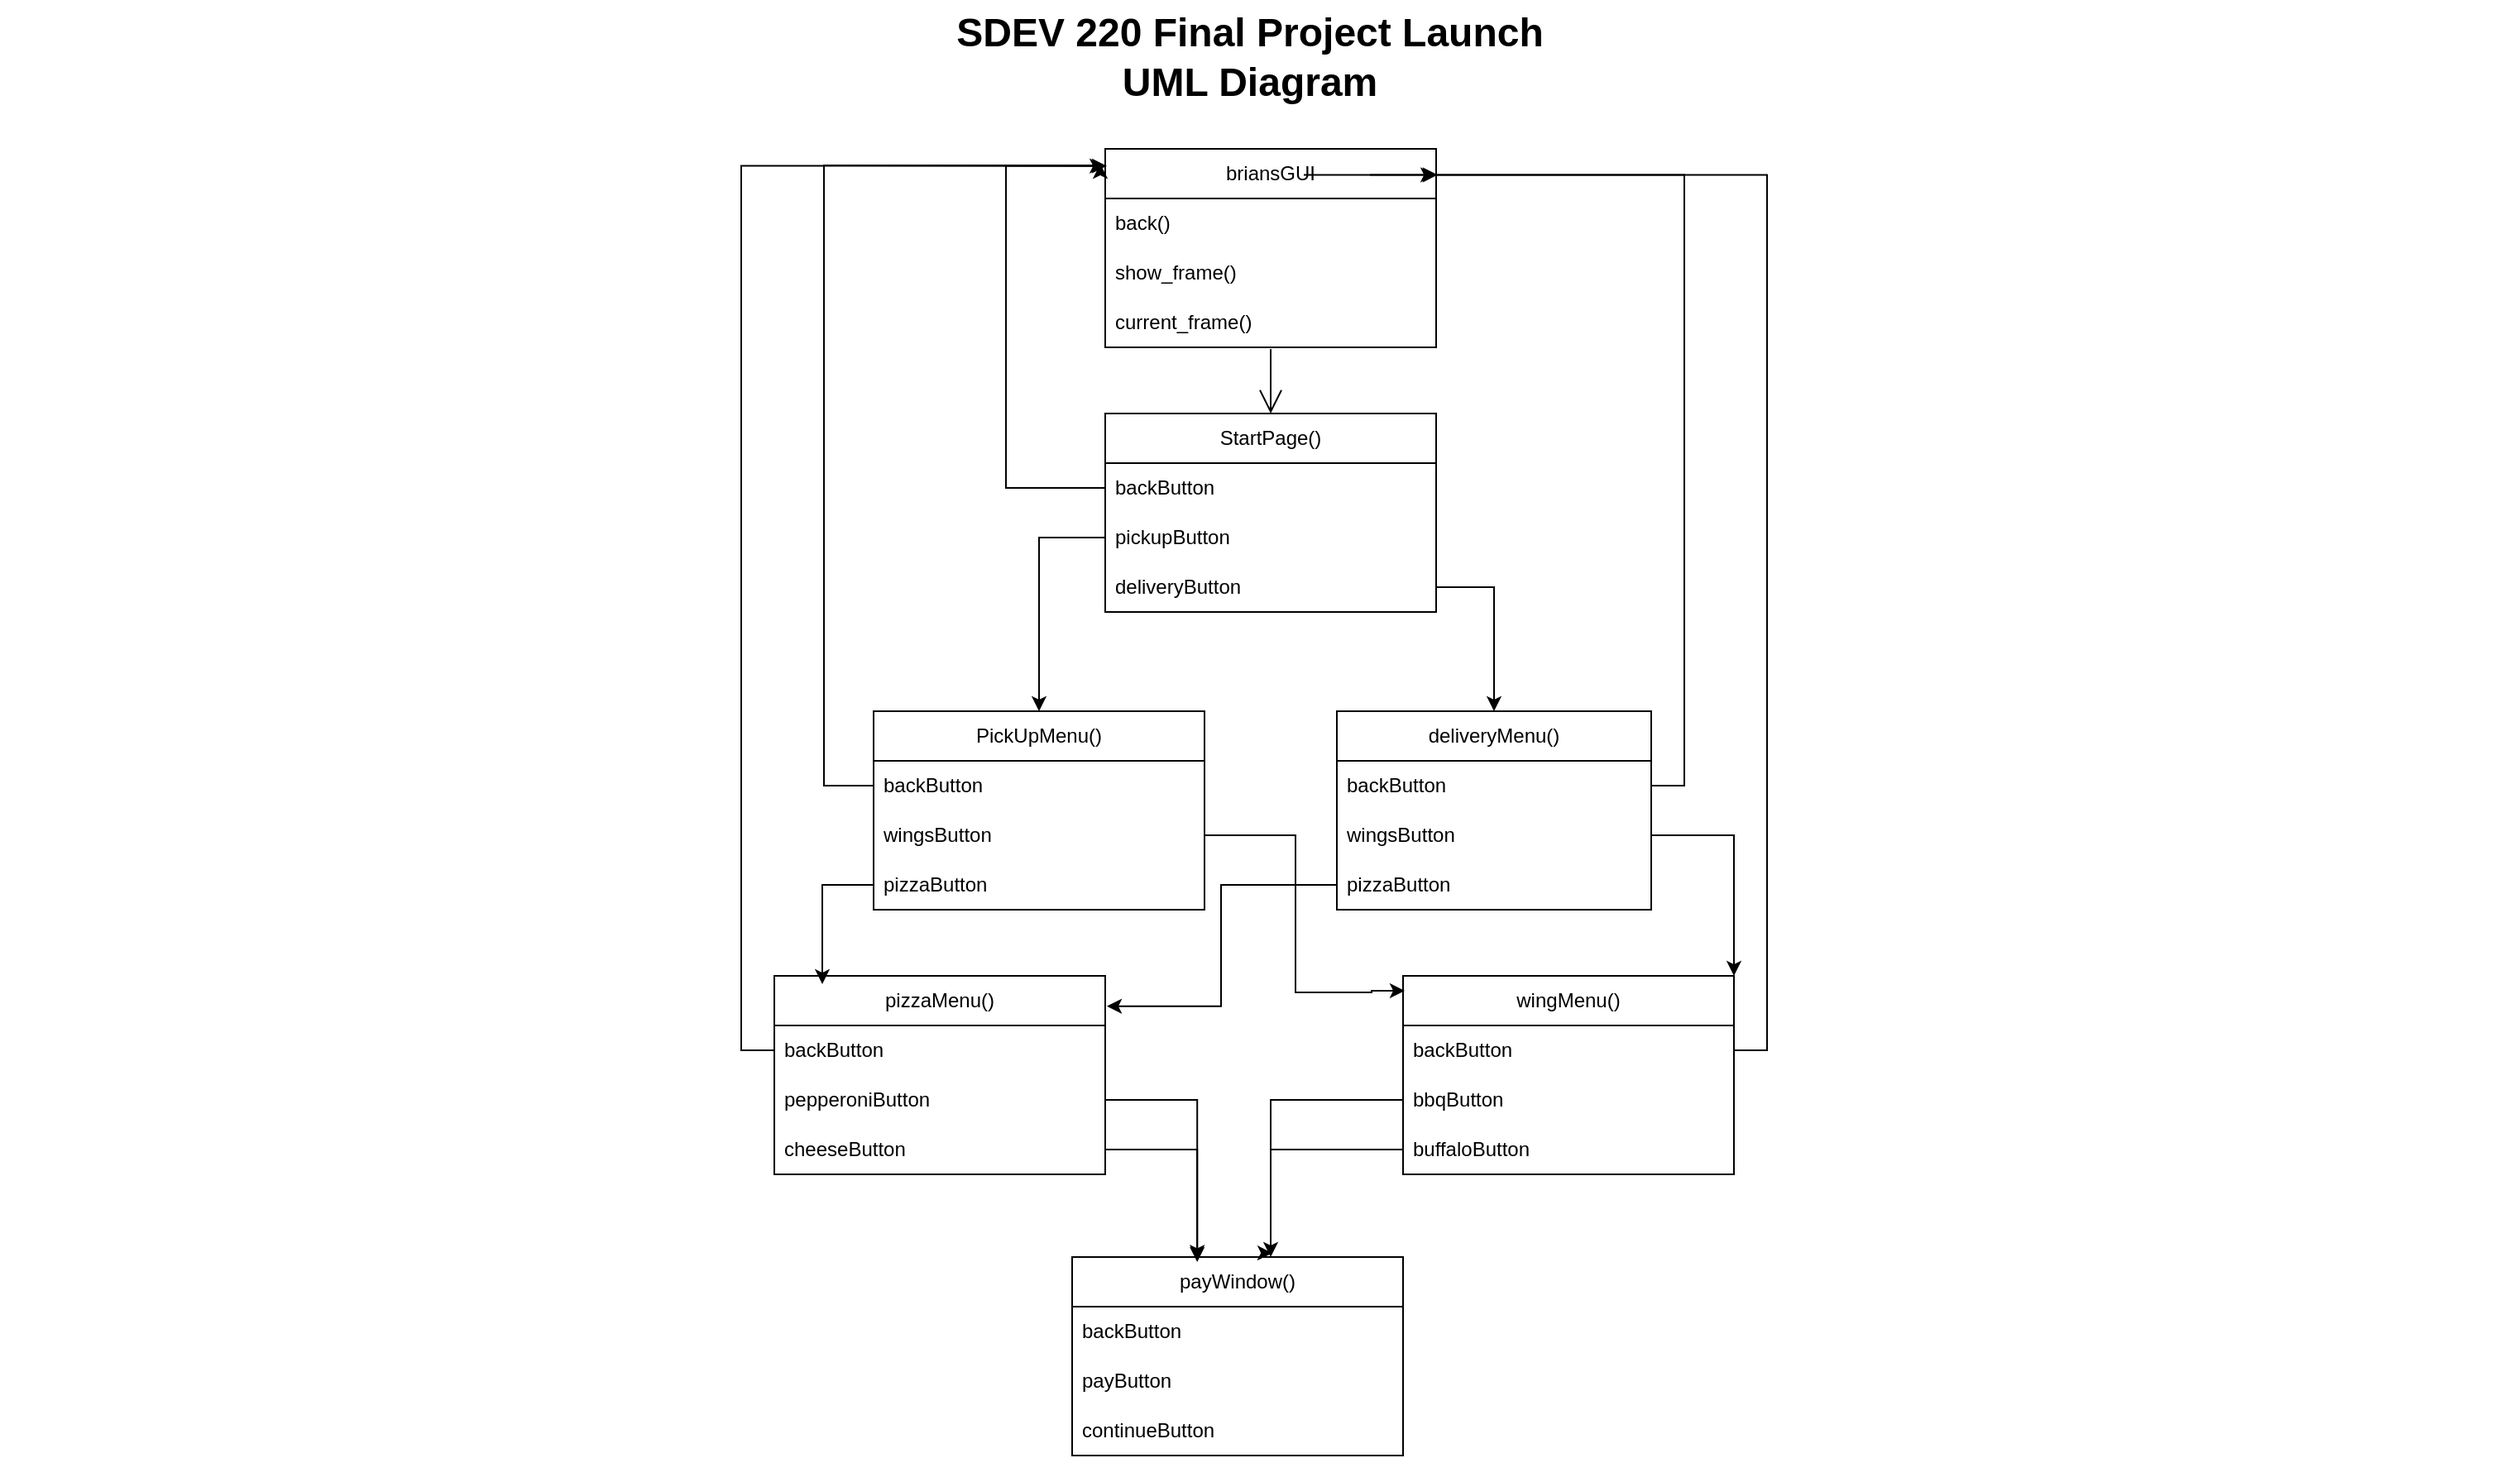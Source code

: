 <mxfile version="24.7.17">
  <diagram name="Page-1" id="929967ad-93f9-6ef4-fab6-5d389245f69c">
    <mxGraphModel dx="949" dy="1103" grid="1" gridSize="10" guides="1" tooltips="1" connect="1" arrows="1" fold="1" page="1" pageScale="1.5" pageWidth="1169" pageHeight="826" background="none" math="0" shadow="0">
      <root>
        <mxCell id="0" style=";html=1;" />
        <mxCell id="1" style=";html=1;" parent="0" />
        <mxCell id="1672d66443f91eb5-23" value="SDEV 220 Final Project Launch" style="text;strokeColor=none;fillColor=none;html=1;fontSize=24;fontStyle=1;verticalAlign=middle;align=center;" parent="1" vertex="1">
          <mxGeometry x="122" y="250" width="1510" height="40" as="geometry" />
        </mxCell>
        <mxCell id="k4EsX-P1BuFteILNzCUY-2" style="edgeStyle=orthogonalEdgeStyle;rounded=0;orthogonalLoop=1;jettySize=auto;html=1;exitX=0.5;exitY=1;exitDx=0;exitDy=0;" edge="1" parent="1">
          <mxGeometry relative="1" as="geometry">
            <mxPoint x="1050" y="1080" as="sourcePoint" />
            <mxPoint x="1050" y="1080" as="targetPoint" />
          </mxGeometry>
        </mxCell>
        <mxCell id="k4EsX-P1BuFteILNzCUY-10" value="StartPage()" style="swimlane;fontStyle=0;childLayout=stackLayout;horizontal=1;startSize=30;horizontalStack=0;resizeParent=1;resizeParentMax=0;resizeLast=0;collapsible=1;marginBottom=0;whiteSpace=wrap;html=1;" vertex="1" parent="1">
          <mxGeometry x="790" y="500" width="200" height="120" as="geometry" />
        </mxCell>
        <mxCell id="k4EsX-P1BuFteILNzCUY-11" value="backButton" style="text;strokeColor=none;fillColor=none;align=left;verticalAlign=middle;spacingLeft=4;spacingRight=4;overflow=hidden;points=[[0,0.5],[1,0.5]];portConstraint=eastwest;rotatable=0;whiteSpace=wrap;html=1;" vertex="1" parent="k4EsX-P1BuFteILNzCUY-10">
          <mxGeometry y="30" width="200" height="30" as="geometry" />
        </mxCell>
        <mxCell id="k4EsX-P1BuFteILNzCUY-12" value="pickupButton" style="text;strokeColor=none;fillColor=none;align=left;verticalAlign=middle;spacingLeft=4;spacingRight=4;overflow=hidden;points=[[0,0.5],[1,0.5]];portConstraint=eastwest;rotatable=0;whiteSpace=wrap;html=1;" vertex="1" parent="k4EsX-P1BuFteILNzCUY-10">
          <mxGeometry y="60" width="200" height="30" as="geometry" />
        </mxCell>
        <mxCell id="k4EsX-P1BuFteILNzCUY-13" value="deliveryButton" style="text;strokeColor=none;fillColor=none;align=left;verticalAlign=middle;spacingLeft=4;spacingRight=4;overflow=hidden;points=[[0,0.5],[1,0.5]];portConstraint=eastwest;rotatable=0;whiteSpace=wrap;html=1;" vertex="1" parent="k4EsX-P1BuFteILNzCUY-10">
          <mxGeometry y="90" width="200" height="30" as="geometry" />
        </mxCell>
        <mxCell id="k4EsX-P1BuFteILNzCUY-14" value="PickUpMenu()" style="swimlane;fontStyle=0;childLayout=stackLayout;horizontal=1;startSize=30;horizontalStack=0;resizeParent=1;resizeParentMax=0;resizeLast=0;collapsible=1;marginBottom=0;whiteSpace=wrap;html=1;" vertex="1" parent="1">
          <mxGeometry x="650" y="680" width="200" height="120" as="geometry" />
        </mxCell>
        <mxCell id="k4EsX-P1BuFteILNzCUY-15" value="backButton" style="text;strokeColor=none;fillColor=none;align=left;verticalAlign=middle;spacingLeft=4;spacingRight=4;overflow=hidden;points=[[0,0.5],[1,0.5]];portConstraint=eastwest;rotatable=0;whiteSpace=wrap;html=1;" vertex="1" parent="k4EsX-P1BuFteILNzCUY-14">
          <mxGeometry y="30" width="200" height="30" as="geometry" />
        </mxCell>
        <mxCell id="k4EsX-P1BuFteILNzCUY-16" value="wingsButton" style="text;strokeColor=none;fillColor=none;align=left;verticalAlign=middle;spacingLeft=4;spacingRight=4;overflow=hidden;points=[[0,0.5],[1,0.5]];portConstraint=eastwest;rotatable=0;whiteSpace=wrap;html=1;" vertex="1" parent="k4EsX-P1BuFteILNzCUY-14">
          <mxGeometry y="60" width="200" height="30" as="geometry" />
        </mxCell>
        <mxCell id="k4EsX-P1BuFteILNzCUY-17" value="pizzaButton" style="text;strokeColor=none;fillColor=none;align=left;verticalAlign=middle;spacingLeft=4;spacingRight=4;overflow=hidden;points=[[0,0.5],[1,0.5]];portConstraint=eastwest;rotatable=0;whiteSpace=wrap;html=1;" vertex="1" parent="k4EsX-P1BuFteILNzCUY-14">
          <mxGeometry y="90" width="200" height="30" as="geometry" />
        </mxCell>
        <mxCell id="k4EsX-P1BuFteILNzCUY-18" value="deliveryMenu()" style="swimlane;fontStyle=0;childLayout=stackLayout;horizontal=1;startSize=30;horizontalStack=0;resizeParent=1;resizeParentMax=0;resizeLast=0;collapsible=1;marginBottom=0;whiteSpace=wrap;html=1;" vertex="1" parent="1">
          <mxGeometry x="930" y="680" width="190" height="120" as="geometry" />
        </mxCell>
        <mxCell id="k4EsX-P1BuFteILNzCUY-19" value="backButton" style="text;strokeColor=none;fillColor=none;align=left;verticalAlign=middle;spacingLeft=4;spacingRight=4;overflow=hidden;points=[[0,0.5],[1,0.5]];portConstraint=eastwest;rotatable=0;whiteSpace=wrap;html=1;" vertex="1" parent="k4EsX-P1BuFteILNzCUY-18">
          <mxGeometry y="30" width="190" height="30" as="geometry" />
        </mxCell>
        <mxCell id="k4EsX-P1BuFteILNzCUY-20" value="wingsButton" style="text;strokeColor=none;fillColor=none;align=left;verticalAlign=middle;spacingLeft=4;spacingRight=4;overflow=hidden;points=[[0,0.5],[1,0.5]];portConstraint=eastwest;rotatable=0;whiteSpace=wrap;html=1;" vertex="1" parent="k4EsX-P1BuFteILNzCUY-18">
          <mxGeometry y="60" width="190" height="30" as="geometry" />
        </mxCell>
        <mxCell id="k4EsX-P1BuFteILNzCUY-21" value="pizzaButton" style="text;strokeColor=none;fillColor=none;align=left;verticalAlign=middle;spacingLeft=4;spacingRight=4;overflow=hidden;points=[[0,0.5],[1,0.5]];portConstraint=eastwest;rotatable=0;whiteSpace=wrap;html=1;" vertex="1" parent="k4EsX-P1BuFteILNzCUY-18">
          <mxGeometry y="90" width="190" height="30" as="geometry" />
        </mxCell>
        <mxCell id="k4EsX-P1BuFteILNzCUY-27" value="briansGUI" style="swimlane;fontStyle=0;childLayout=stackLayout;horizontal=1;startSize=30;horizontalStack=0;resizeParent=1;resizeParentMax=0;resizeLast=0;collapsible=1;marginBottom=0;whiteSpace=wrap;html=1;" vertex="1" parent="1">
          <mxGeometry x="790" y="340" width="200" height="120" as="geometry" />
        </mxCell>
        <mxCell id="k4EsX-P1BuFteILNzCUY-28" value="back()" style="text;strokeColor=none;fillColor=none;align=left;verticalAlign=middle;spacingLeft=4;spacingRight=4;overflow=hidden;points=[[0,0.5],[1,0.5]];portConstraint=eastwest;rotatable=0;whiteSpace=wrap;html=1;" vertex="1" parent="k4EsX-P1BuFteILNzCUY-27">
          <mxGeometry y="30" width="200" height="30" as="geometry" />
        </mxCell>
        <mxCell id="k4EsX-P1BuFteILNzCUY-29" value="show_frame()" style="text;strokeColor=none;fillColor=none;align=left;verticalAlign=middle;spacingLeft=4;spacingRight=4;overflow=hidden;points=[[0,0.5],[1,0.5]];portConstraint=eastwest;rotatable=0;whiteSpace=wrap;html=1;" vertex="1" parent="k4EsX-P1BuFteILNzCUY-27">
          <mxGeometry y="60" width="200" height="30" as="geometry" />
        </mxCell>
        <mxCell id="k4EsX-P1BuFteILNzCUY-30" value="current_frame()" style="text;strokeColor=none;fillColor=none;align=left;verticalAlign=middle;spacingLeft=4;spacingRight=4;overflow=hidden;points=[[0,0.5],[1,0.5]];portConstraint=eastwest;rotatable=0;whiteSpace=wrap;html=1;" vertex="1" parent="k4EsX-P1BuFteILNzCUY-27">
          <mxGeometry y="90" width="200" height="30" as="geometry" />
        </mxCell>
        <mxCell id="k4EsX-P1BuFteILNzCUY-31" style="edgeStyle=orthogonalEdgeStyle;rounded=0;orthogonalLoop=1;jettySize=auto;html=1;exitX=0;exitY=0.5;exitDx=0;exitDy=0;entryX=0.005;entryY=0.086;entryDx=0;entryDy=0;entryPerimeter=0;" edge="1" parent="1" source="k4EsX-P1BuFteILNzCUY-11" target="k4EsX-P1BuFteILNzCUY-27">
          <mxGeometry relative="1" as="geometry">
            <Array as="points">
              <mxPoint x="730" y="545" />
              <mxPoint x="730" y="350" />
            </Array>
          </mxGeometry>
        </mxCell>
        <mxCell id="k4EsX-P1BuFteILNzCUY-32" style="edgeStyle=orthogonalEdgeStyle;rounded=0;orthogonalLoop=1;jettySize=auto;html=1;exitX=0;exitY=0.5;exitDx=0;exitDy=0;entryX=0.5;entryY=0;entryDx=0;entryDy=0;" edge="1" parent="1" source="k4EsX-P1BuFteILNzCUY-12" target="k4EsX-P1BuFteILNzCUY-14">
          <mxGeometry relative="1" as="geometry" />
        </mxCell>
        <mxCell id="k4EsX-P1BuFteILNzCUY-33" style="edgeStyle=orthogonalEdgeStyle;rounded=0;orthogonalLoop=1;jettySize=auto;html=1;exitX=1;exitY=0.5;exitDx=0;exitDy=0;entryX=0.5;entryY=0;entryDx=0;entryDy=0;" edge="1" parent="1" source="k4EsX-P1BuFteILNzCUY-13" target="k4EsX-P1BuFteILNzCUY-18">
          <mxGeometry relative="1" as="geometry" />
        </mxCell>
        <mxCell id="k4EsX-P1BuFteILNzCUY-34" style="edgeStyle=orthogonalEdgeStyle;rounded=0;orthogonalLoop=1;jettySize=auto;html=1;exitX=0;exitY=0.5;exitDx=0;exitDy=0;entryX=-0.015;entryY=0.075;entryDx=0;entryDy=0;entryPerimeter=0;" edge="1" parent="1" source="k4EsX-P1BuFteILNzCUY-15" target="k4EsX-P1BuFteILNzCUY-27">
          <mxGeometry relative="1" as="geometry">
            <mxPoint x="580" y="410" as="targetPoint" />
            <Array as="points">
              <mxPoint x="620" y="725" />
              <mxPoint x="620" y="350" />
              <mxPoint x="787" y="350" />
            </Array>
          </mxGeometry>
        </mxCell>
        <mxCell id="k4EsX-P1BuFteILNzCUY-35" style="edgeStyle=orthogonalEdgeStyle;rounded=0;orthogonalLoop=1;jettySize=auto;html=1;exitX=1;exitY=0.5;exitDx=0;exitDy=0;entryX=0.998;entryY=0.131;entryDx=0;entryDy=0;entryPerimeter=0;" edge="1" parent="1" source="k4EsX-P1BuFteILNzCUY-19" target="k4EsX-P1BuFteILNzCUY-27">
          <mxGeometry relative="1" as="geometry" />
        </mxCell>
        <mxCell id="k4EsX-P1BuFteILNzCUY-36" value="pizzaMenu()" style="swimlane;fontStyle=0;childLayout=stackLayout;horizontal=1;startSize=30;horizontalStack=0;resizeParent=1;resizeParentMax=0;resizeLast=0;collapsible=1;marginBottom=0;whiteSpace=wrap;html=1;" vertex="1" parent="1">
          <mxGeometry x="590" y="840" width="200" height="120" as="geometry" />
        </mxCell>
        <mxCell id="k4EsX-P1BuFteILNzCUY-37" value="backButton" style="text;strokeColor=none;fillColor=none;align=left;verticalAlign=middle;spacingLeft=4;spacingRight=4;overflow=hidden;points=[[0,0.5],[1,0.5]];portConstraint=eastwest;rotatable=0;whiteSpace=wrap;html=1;" vertex="1" parent="k4EsX-P1BuFteILNzCUY-36">
          <mxGeometry y="30" width="200" height="30" as="geometry" />
        </mxCell>
        <mxCell id="k4EsX-P1BuFteILNzCUY-38" value="pepperoniButton" style="text;strokeColor=none;fillColor=none;align=left;verticalAlign=middle;spacingLeft=4;spacingRight=4;overflow=hidden;points=[[0,0.5],[1,0.5]];portConstraint=eastwest;rotatable=0;whiteSpace=wrap;html=1;" vertex="1" parent="k4EsX-P1BuFteILNzCUY-36">
          <mxGeometry y="60" width="200" height="30" as="geometry" />
        </mxCell>
        <mxCell id="k4EsX-P1BuFteILNzCUY-39" value="cheeseButton" style="text;strokeColor=none;fillColor=none;align=left;verticalAlign=middle;spacingLeft=4;spacingRight=4;overflow=hidden;points=[[0,0.5],[1,0.5]];portConstraint=eastwest;rotatable=0;whiteSpace=wrap;html=1;" vertex="1" parent="k4EsX-P1BuFteILNzCUY-36">
          <mxGeometry y="90" width="200" height="30" as="geometry" />
        </mxCell>
        <mxCell id="k4EsX-P1BuFteILNzCUY-40" value="wingMenu()" style="swimlane;fontStyle=0;childLayout=stackLayout;horizontal=1;startSize=30;horizontalStack=0;resizeParent=1;resizeParentMax=0;resizeLast=0;collapsible=1;marginBottom=0;whiteSpace=wrap;html=1;" vertex="1" parent="1">
          <mxGeometry x="970" y="840" width="200" height="120" as="geometry" />
        </mxCell>
        <mxCell id="k4EsX-P1BuFteILNzCUY-41" value="backButton" style="text;strokeColor=none;fillColor=none;align=left;verticalAlign=middle;spacingLeft=4;spacingRight=4;overflow=hidden;points=[[0,0.5],[1,0.5]];portConstraint=eastwest;rotatable=0;whiteSpace=wrap;html=1;" vertex="1" parent="k4EsX-P1BuFteILNzCUY-40">
          <mxGeometry y="30" width="200" height="30" as="geometry" />
        </mxCell>
        <mxCell id="k4EsX-P1BuFteILNzCUY-42" value="bbqButton" style="text;strokeColor=none;fillColor=none;align=left;verticalAlign=middle;spacingLeft=4;spacingRight=4;overflow=hidden;points=[[0,0.5],[1,0.5]];portConstraint=eastwest;rotatable=0;whiteSpace=wrap;html=1;" vertex="1" parent="k4EsX-P1BuFteILNzCUY-40">
          <mxGeometry y="60" width="200" height="30" as="geometry" />
        </mxCell>
        <mxCell id="k4EsX-P1BuFteILNzCUY-67" style="edgeStyle=orthogonalEdgeStyle;rounded=0;orthogonalLoop=1;jettySize=auto;html=1;exitX=0;exitY=0.5;exitDx=0;exitDy=0;" edge="1" parent="k4EsX-P1BuFteILNzCUY-40" source="k4EsX-P1BuFteILNzCUY-43">
          <mxGeometry relative="1" as="geometry">
            <mxPoint x="-80" y="170" as="targetPoint" />
            <Array as="points">
              <mxPoint x="-80" y="105" />
            </Array>
          </mxGeometry>
        </mxCell>
        <mxCell id="k4EsX-P1BuFteILNzCUY-43" value="buffaloButton" style="text;strokeColor=none;fillColor=none;align=left;verticalAlign=middle;spacingLeft=4;spacingRight=4;overflow=hidden;points=[[0,0.5],[1,0.5]];portConstraint=eastwest;rotatable=0;whiteSpace=wrap;html=1;" vertex="1" parent="k4EsX-P1BuFteILNzCUY-40">
          <mxGeometry y="90" width="200" height="30" as="geometry" />
        </mxCell>
        <mxCell id="k4EsX-P1BuFteILNzCUY-52" style="edgeStyle=orthogonalEdgeStyle;rounded=0;orthogonalLoop=1;jettySize=auto;html=1;exitX=1;exitY=0.5;exitDx=0;exitDy=0;entryX=0.005;entryY=0.075;entryDx=0;entryDy=0;entryPerimeter=0;" edge="1" parent="1" source="k4EsX-P1BuFteILNzCUY-16" target="k4EsX-P1BuFteILNzCUY-40">
          <mxGeometry relative="1" as="geometry">
            <Array as="points">
              <mxPoint x="905" y="755" />
              <mxPoint x="905" y="850" />
              <mxPoint x="951" y="850" />
            </Array>
          </mxGeometry>
        </mxCell>
        <mxCell id="k4EsX-P1BuFteILNzCUY-53" style="edgeStyle=orthogonalEdgeStyle;rounded=0;orthogonalLoop=1;jettySize=auto;html=1;entryX=1;entryY=0;entryDx=0;entryDy=0;" edge="1" parent="1" source="k4EsX-P1BuFteILNzCUY-20" target="k4EsX-P1BuFteILNzCUY-40">
          <mxGeometry relative="1" as="geometry" />
        </mxCell>
        <mxCell id="k4EsX-P1BuFteILNzCUY-54" style="edgeStyle=orthogonalEdgeStyle;rounded=0;orthogonalLoop=1;jettySize=auto;html=1;exitX=0;exitY=0.5;exitDx=0;exitDy=0;entryX=1.005;entryY=0.153;entryDx=0;entryDy=0;entryPerimeter=0;" edge="1" parent="1" source="k4EsX-P1BuFteILNzCUY-21" target="k4EsX-P1BuFteILNzCUY-36">
          <mxGeometry relative="1" as="geometry" />
        </mxCell>
        <mxCell id="k4EsX-P1BuFteILNzCUY-56" style="edgeStyle=orthogonalEdgeStyle;rounded=0;orthogonalLoop=1;jettySize=auto;html=1;exitX=0;exitY=0.5;exitDx=0;exitDy=0;entryX=0.145;entryY=0.042;entryDx=0;entryDy=0;entryPerimeter=0;" edge="1" parent="1" source="k4EsX-P1BuFteILNzCUY-17" target="k4EsX-P1BuFteILNzCUY-36">
          <mxGeometry relative="1" as="geometry" />
        </mxCell>
        <mxCell id="k4EsX-P1BuFteILNzCUY-57" value="payWindow()" style="swimlane;fontStyle=0;childLayout=stackLayout;horizontal=1;startSize=30;horizontalStack=0;resizeParent=1;resizeParentMax=0;resizeLast=0;collapsible=1;marginBottom=0;whiteSpace=wrap;html=1;" vertex="1" parent="1">
          <mxGeometry x="770" y="1010" width="200" height="120" as="geometry" />
        </mxCell>
        <mxCell id="k4EsX-P1BuFteILNzCUY-58" value="backButton" style="text;strokeColor=none;fillColor=none;align=left;verticalAlign=middle;spacingLeft=4;spacingRight=4;overflow=hidden;points=[[0,0.5],[1,0.5]];portConstraint=eastwest;rotatable=0;whiteSpace=wrap;html=1;" vertex="1" parent="k4EsX-P1BuFteILNzCUY-57">
          <mxGeometry y="30" width="200" height="30" as="geometry" />
        </mxCell>
        <mxCell id="k4EsX-P1BuFteILNzCUY-59" value="payButton" style="text;strokeColor=none;fillColor=none;align=left;verticalAlign=middle;spacingLeft=4;spacingRight=4;overflow=hidden;points=[[0,0.5],[1,0.5]];portConstraint=eastwest;rotatable=0;whiteSpace=wrap;html=1;" vertex="1" parent="k4EsX-P1BuFteILNzCUY-57">
          <mxGeometry y="60" width="200" height="30" as="geometry" />
        </mxCell>
        <mxCell id="k4EsX-P1BuFteILNzCUY-60" value="continueButton" style="text;strokeColor=none;fillColor=none;align=left;verticalAlign=middle;spacingLeft=4;spacingRight=4;overflow=hidden;points=[[0,0.5],[1,0.5]];portConstraint=eastwest;rotatable=0;whiteSpace=wrap;html=1;" vertex="1" parent="k4EsX-P1BuFteILNzCUY-57">
          <mxGeometry y="90" width="200" height="30" as="geometry" />
        </mxCell>
        <mxCell id="k4EsX-P1BuFteILNzCUY-61" value="" style="endArrow=open;endFill=1;endSize=12;html=1;rounded=0;entryX=0.5;entryY=0;entryDx=0;entryDy=0;" edge="1" parent="1" target="k4EsX-P1BuFteILNzCUY-10">
          <mxGeometry width="160" relative="1" as="geometry">
            <mxPoint x="890" y="461" as="sourcePoint" />
            <mxPoint x="880" y="510" as="targetPoint" />
            <Array as="points" />
          </mxGeometry>
        </mxCell>
        <mxCell id="k4EsX-P1BuFteILNzCUY-64" style="edgeStyle=orthogonalEdgeStyle;rounded=0;orthogonalLoop=1;jettySize=auto;html=1;exitX=1;exitY=0.5;exitDx=0;exitDy=0;entryX=1.005;entryY=0.131;entryDx=0;entryDy=0;entryPerimeter=0;" edge="1" parent="1" source="k4EsX-P1BuFteILNzCUY-41" target="k4EsX-P1BuFteILNzCUY-27">
          <mxGeometry relative="1" as="geometry" />
        </mxCell>
        <mxCell id="k4EsX-P1BuFteILNzCUY-65" style="edgeStyle=orthogonalEdgeStyle;rounded=0;orthogonalLoop=1;jettySize=auto;html=1;exitX=0;exitY=0.5;exitDx=0;exitDy=0;entryX=-0.002;entryY=0.086;entryDx=0;entryDy=0;entryPerimeter=0;" edge="1" parent="1" source="k4EsX-P1BuFteILNzCUY-37" target="k4EsX-P1BuFteILNzCUY-27">
          <mxGeometry relative="1" as="geometry" />
        </mxCell>
        <mxCell id="k4EsX-P1BuFteILNzCUY-66" style="edgeStyle=orthogonalEdgeStyle;rounded=0;orthogonalLoop=1;jettySize=auto;html=1;exitX=0;exitY=0.5;exitDx=0;exitDy=0;entryX=0.605;entryY=-0.019;entryDx=0;entryDy=0;entryPerimeter=0;" edge="1" parent="1" source="k4EsX-P1BuFteILNzCUY-42" target="k4EsX-P1BuFteILNzCUY-57">
          <mxGeometry relative="1" as="geometry">
            <mxPoint x="892" y="1000" as="targetPoint" />
            <Array as="points">
              <mxPoint x="890" y="915" />
              <mxPoint x="890" y="1008" />
            </Array>
          </mxGeometry>
        </mxCell>
        <mxCell id="k4EsX-P1BuFteILNzCUY-68" style="edgeStyle=orthogonalEdgeStyle;rounded=0;orthogonalLoop=1;jettySize=auto;html=1;exitX=1;exitY=0.5;exitDx=0;exitDy=0;entryX=0.378;entryY=0.014;entryDx=0;entryDy=0;entryPerimeter=0;" edge="1" parent="1" source="k4EsX-P1BuFteILNzCUY-38" target="k4EsX-P1BuFteILNzCUY-57">
          <mxGeometry relative="1" as="geometry" />
        </mxCell>
        <mxCell id="k4EsX-P1BuFteILNzCUY-70" style="edgeStyle=orthogonalEdgeStyle;rounded=0;orthogonalLoop=1;jettySize=auto;html=1;exitX=1;exitY=0.5;exitDx=0;exitDy=0;entryX=0.378;entryY=0.025;entryDx=0;entryDy=0;entryPerimeter=0;" edge="1" parent="1" source="k4EsX-P1BuFteILNzCUY-39" target="k4EsX-P1BuFteILNzCUY-57">
          <mxGeometry relative="1" as="geometry" />
        </mxCell>
        <mxCell id="k4EsX-P1BuFteILNzCUY-71" value="UML Diagram" style="text;strokeColor=none;fillColor=none;html=1;fontSize=24;fontStyle=1;verticalAlign=middle;align=center;" vertex="1" parent="1">
          <mxGeometry x="122" y="280" width="1510" height="40" as="geometry" />
        </mxCell>
      </root>
    </mxGraphModel>
  </diagram>
</mxfile>
